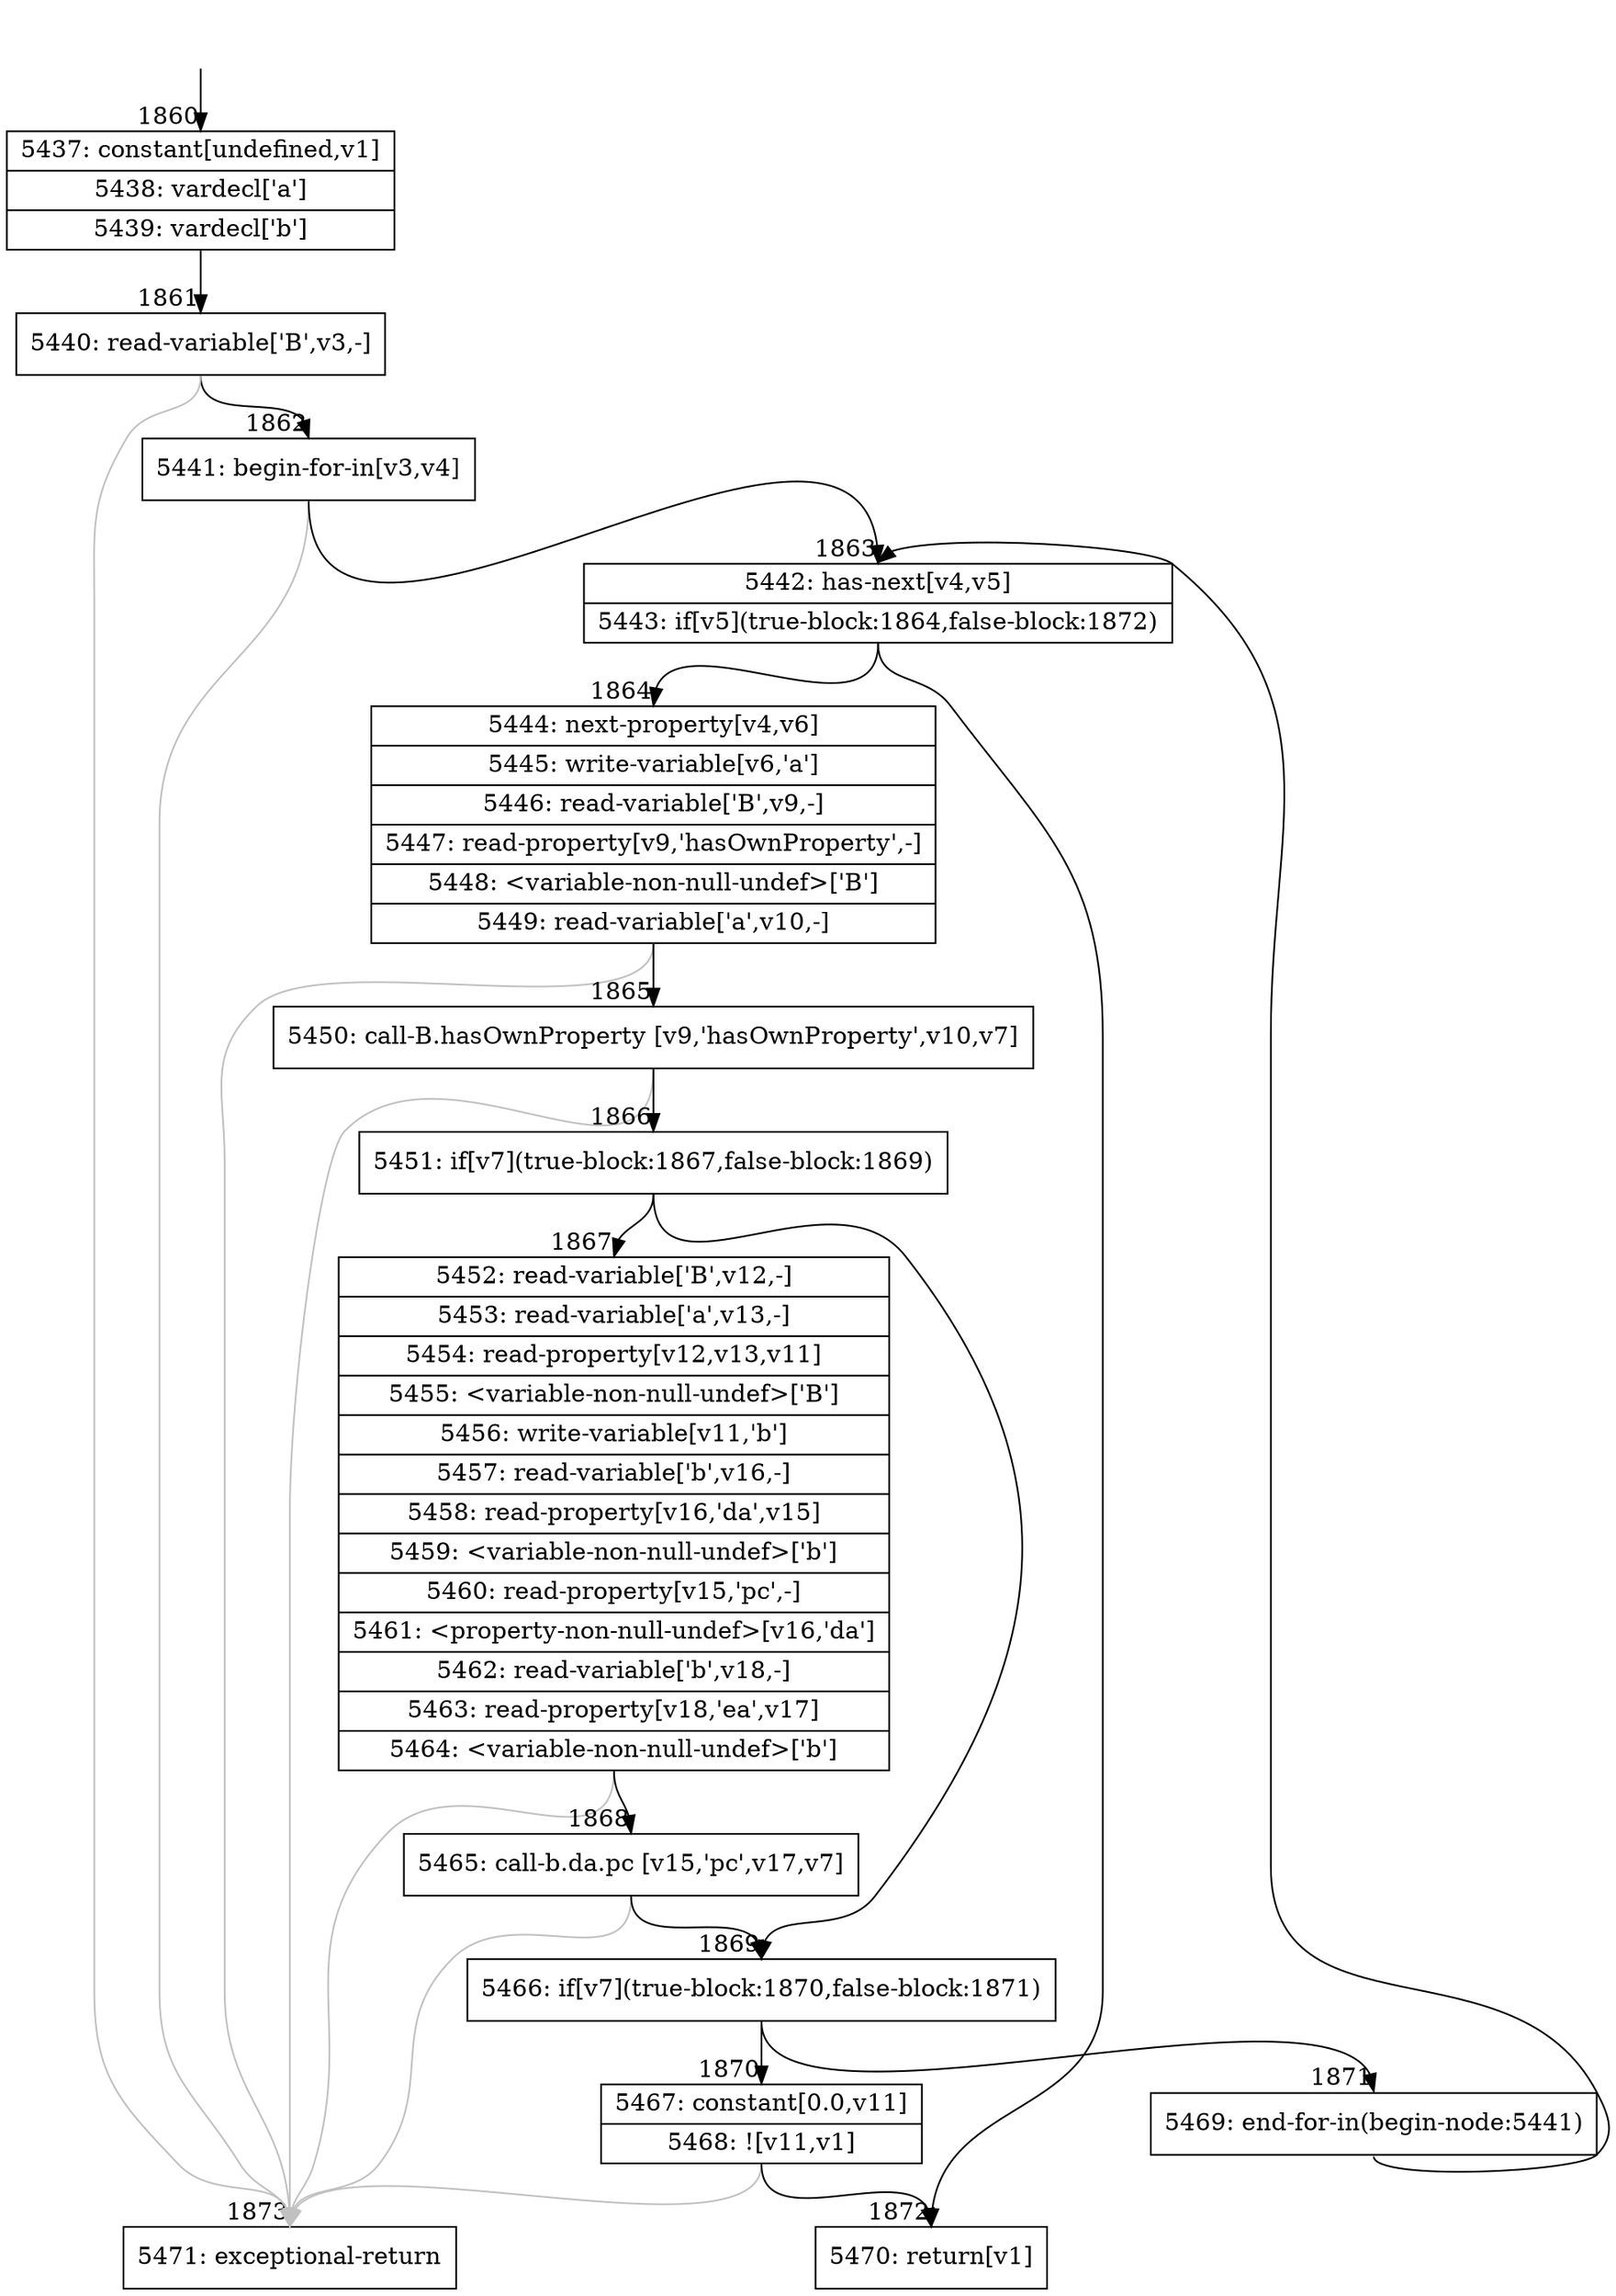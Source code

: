 digraph {
rankdir="TD"
BB_entry163[shape=none,label=""];
BB_entry163 -> BB1860 [tailport=s, headport=n, headlabel="    1860"]
BB1860 [shape=record label="{5437: constant[undefined,v1]|5438: vardecl['a']|5439: vardecl['b']}" ] 
BB1860 -> BB1861 [tailport=s, headport=n, headlabel="      1861"]
BB1861 [shape=record label="{5440: read-variable['B',v3,-]}" ] 
BB1861 -> BB1862 [tailport=s, headport=n, headlabel="      1862"]
BB1861 -> BB1873 [tailport=s, headport=n, color=gray, headlabel="      1873"]
BB1862 [shape=record label="{5441: begin-for-in[v3,v4]}" ] 
BB1862 -> BB1863 [tailport=s, headport=n, headlabel="      1863"]
BB1862 -> BB1873 [tailport=s, headport=n, color=gray]
BB1863 [shape=record label="{5442: has-next[v4,v5]|5443: if[v5](true-block:1864,false-block:1872)}" ] 
BB1863 -> BB1864 [tailport=s, headport=n, headlabel="      1864"]
BB1863 -> BB1872 [tailport=s, headport=n, headlabel="      1872"]
BB1864 [shape=record label="{5444: next-property[v4,v6]|5445: write-variable[v6,'a']|5446: read-variable['B',v9,-]|5447: read-property[v9,'hasOwnProperty',-]|5448: \<variable-non-null-undef\>['B']|5449: read-variable['a',v10,-]}" ] 
BB1864 -> BB1865 [tailport=s, headport=n, headlabel="      1865"]
BB1864 -> BB1873 [tailport=s, headport=n, color=gray]
BB1865 [shape=record label="{5450: call-B.hasOwnProperty [v9,'hasOwnProperty',v10,v7]}" ] 
BB1865 -> BB1866 [tailport=s, headport=n, headlabel="      1866"]
BB1865 -> BB1873 [tailport=s, headport=n, color=gray]
BB1866 [shape=record label="{5451: if[v7](true-block:1867,false-block:1869)}" ] 
BB1866 -> BB1869 [tailport=s, headport=n, headlabel="      1869"]
BB1866 -> BB1867 [tailport=s, headport=n, headlabel="      1867"]
BB1867 [shape=record label="{5452: read-variable['B',v12,-]|5453: read-variable['a',v13,-]|5454: read-property[v12,v13,v11]|5455: \<variable-non-null-undef\>['B']|5456: write-variable[v11,'b']|5457: read-variable['b',v16,-]|5458: read-property[v16,'da',v15]|5459: \<variable-non-null-undef\>['b']|5460: read-property[v15,'pc',-]|5461: \<property-non-null-undef\>[v16,'da']|5462: read-variable['b',v18,-]|5463: read-property[v18,'ea',v17]|5464: \<variable-non-null-undef\>['b']}" ] 
BB1867 -> BB1868 [tailport=s, headport=n, headlabel="      1868"]
BB1867 -> BB1873 [tailport=s, headport=n, color=gray]
BB1868 [shape=record label="{5465: call-b.da.pc [v15,'pc',v17,v7]}" ] 
BB1868 -> BB1869 [tailport=s, headport=n]
BB1868 -> BB1873 [tailport=s, headport=n, color=gray]
BB1869 [shape=record label="{5466: if[v7](true-block:1870,false-block:1871)}" ] 
BB1869 -> BB1870 [tailport=s, headport=n, headlabel="      1870"]
BB1869 -> BB1871 [tailport=s, headport=n, headlabel="      1871"]
BB1870 [shape=record label="{5467: constant[0.0,v11]|5468: ![v11,v1]}" ] 
BB1870 -> BB1872 [tailport=s, headport=n]
BB1870 -> BB1873 [tailport=s, headport=n, color=gray]
BB1871 [shape=record label="{5469: end-for-in(begin-node:5441)}" ] 
BB1871 -> BB1863 [tailport=s, headport=n]
BB1872 [shape=record label="{5470: return[v1]}" ] 
BB1873 [shape=record label="{5471: exceptional-return}" ] 
}
